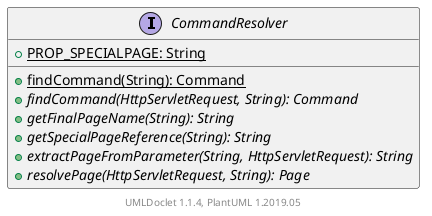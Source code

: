 @startuml

    interface CommandResolver [[CommandResolver.html]] {
        {static} +PROP_SPECIALPAGE: String
        {static} +findCommand(String): Command
        {abstract} +findCommand(HttpServletRequest, String): Command
        {abstract} +getFinalPageName(String): String
        {abstract} +getSpecialPageReference(String): String
        {abstract} +extractPageFromParameter(String, HttpServletRequest): String
        {abstract} +resolvePage(HttpServletRequest, String): Page
    }


    center footer UMLDoclet 1.1.4, PlantUML 1.2019.05
@enduml
